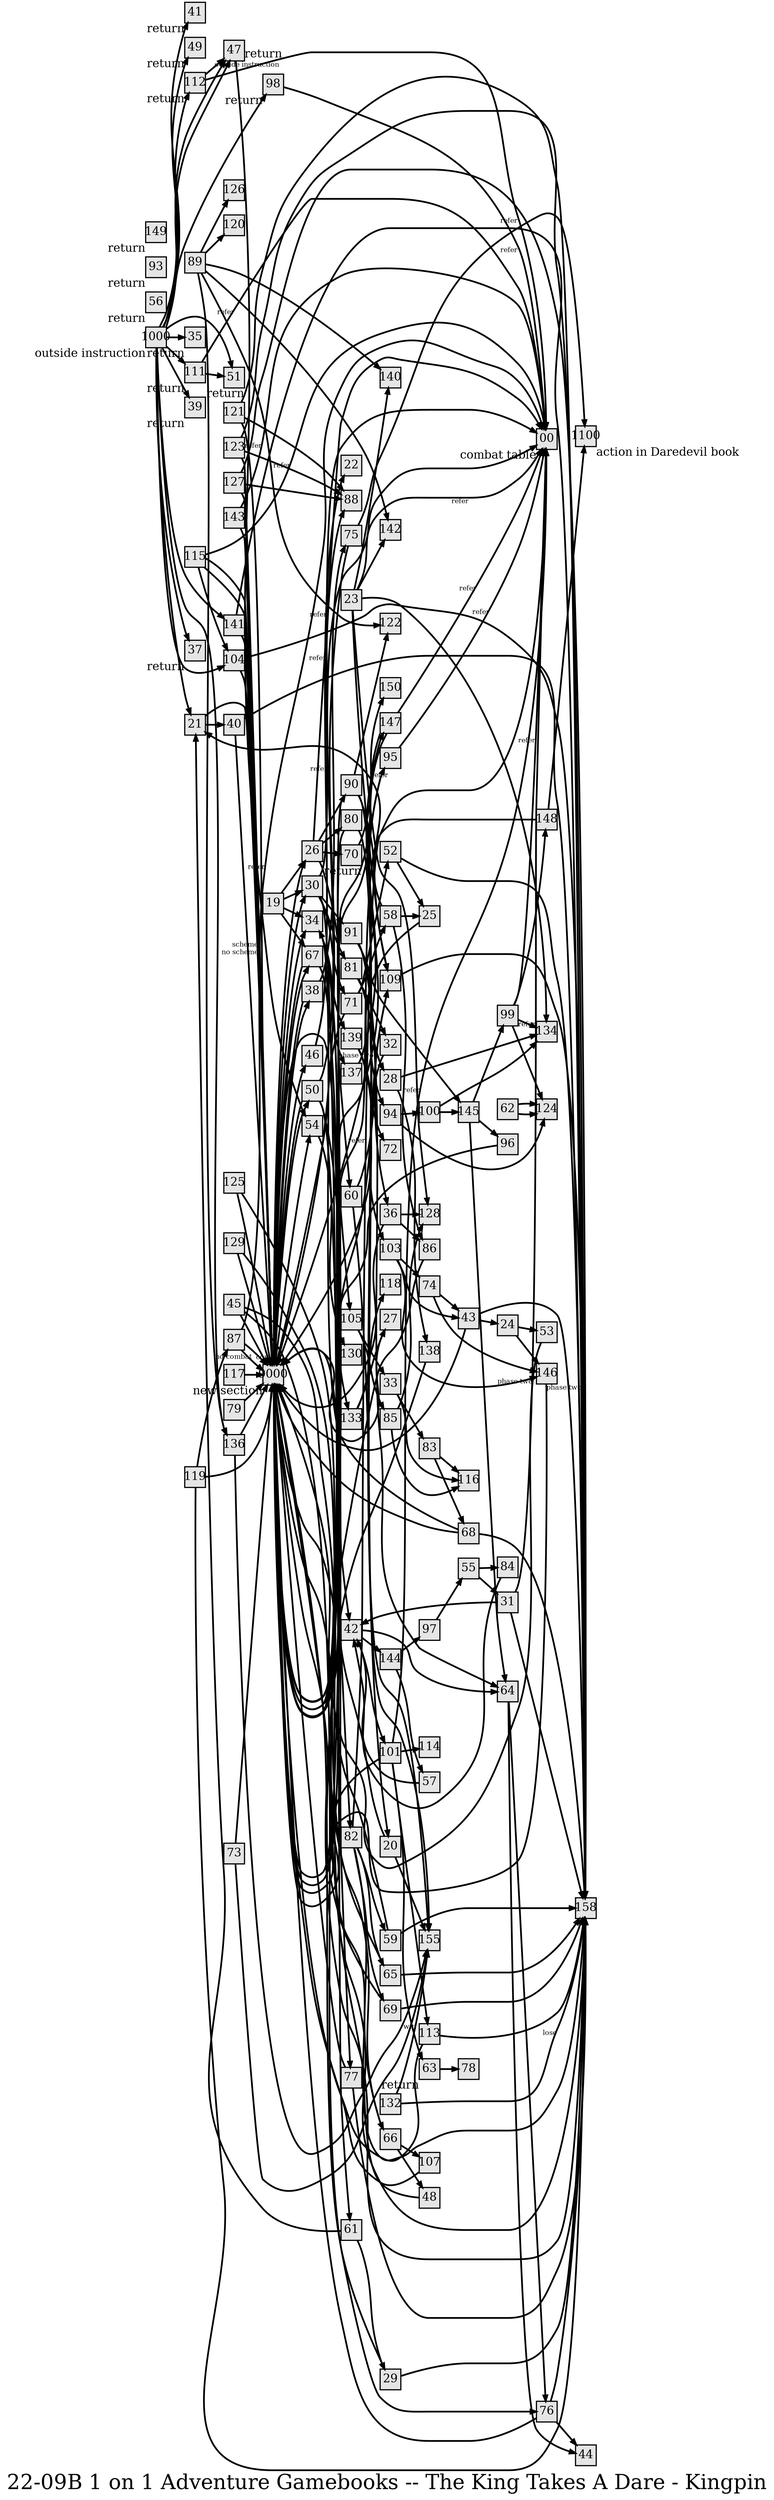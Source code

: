 digraph g{
  graph [ label="22-09B 1 on 1 Adventure Gamebooks -- The King Takes A Dare - Kingpin" rankdir=LR, ordering=out, fontsize=36, nodesep="0.35", ranksep="0.45"];
  node  [shape=rect, penwidth=2, fontsize=20, style=filled, fillcolor=grey90, margin="0,0", labelfloat=true, regular=true, fixedsize=true];
  edge  [labelfloat=true, penwidth=3, fontsize=12];
  1000 -> 98;
  1000 -> 21;
  1000 -> 41;
  1000 -> 49;
  1000 -> 112;
  1000 -> 47;
  1000 -> 51;
  1000 -> 47;
  1000 -> 111;
  1000 -> 35;
  1000 -> 39;
  1000 -> 141;
  1000 -> 136;
  1000 -> 37;
  1000 -> 104;
  112 -> 47	[ xlabel="outside instruction" ];
  1000	[ xlabel="outside instruction" ];
  9000	[ xlabel="new section" ];
  9000 -> 26;
  9000 -> 30;
  9000 -> 34;
  9000 -> 67;
  9000 -> 38;
  9000 -> 42;
  9000 -> 46;
  9000 -> 50;
  9000 -> 54;
  19 -> 26;
  19 -> 30;
  19 -> 34;
  19 -> 67;
  20 -> 9000;
  20 -> 155;	// 158
  // daredevil reader 122;
  21 -> 9000;
  21 -> 40;	// 56
  23 -> 00	[ xlabel="refer" ];
  23 -> 142;
  23 -> 134;
  23 -> 128;
  23 -> 109;
  23 -> 140;
  // 106;
  00	[ xlabel="combat table" ];
  24 -> 53;
  24 -> 146;
  25 -> 9000;
  26 -> 00	[ xlabel="refer" ];
  26 -> 90;
  26 -> 80;
  26 -> 70;
  26 -> 60;
  27 -> 9000;
  // 66;
  28 -> 134;
  28 -> 138;
  29 -> 158;	// 155
  29 -> 9000;
  // 151-6;
  30 -> 00	[ xlabel="refer" ];
  30 -> 91;
  30 -> 81;
  30 -> 71;
  30 -> 61;
  31 -> 00	[ xlabel="refer" ];
  31 -> 158;	// 155
  31 -> 42;
  32 -> 9000;
  33 -> 83;
  33 -> 116;
  34 -> 139;
  34 -> 137;
  34 -> 105;
  34 -> 133;
  35	[ xlabel="return" ];
  36 -> 128;
  36 -> 86;	// 134
  36 -> 9000;
  37	[ xlabel="return" ];
  38 -> 75;	// 86
  38 -> 9000;
  39	[ xlabel="return" ];
  40 -> 158;	// 155
  40 -> 9000;	// 151-5
  41	[ xlabel="return" ];
  42 -> 64;	// 25
  42 -> 144;	// 29
  42 -> 101;	// 33
  // 37;
  // 41;
  // 144;
  // 47;
  // 101;
  43 -> 158;	// 155
  43 -> 24;	// 151-15
  43 -> 9000;
  45 -> 158;	// 155
  45 -> 76;	// 151-20
  45 -> 9000;
  46 -> 22;
  46 -> 88;
  47	[ xlabel="return" ];
  47 -> 54;
  48 -> 9000;	// 61
  49	[ xlabel="return" ];
  50 -> 00	[ xlabel="refer" ];
  50 -> 82;
  50 -> 66;
  50 -> 9000;
  51	[ xlabel="return" ];
  52 -> 158;	// 155
  52 -> 25;
  53 -> 9000	[ xlabel="phase two" ];	// 151-16
  54 -> 130;	// 130
  55 -> 84;
  55 -> 31;
  56	[ xlabel="return" ];
  57 -> 42;
  58 -> 25;
  58 -> 21;
  58 -> 86;
  59 -> 158;	// 155
  59 -> 9000;
  60 -> 109;
  60 -> 20;
  61 -> 21;
  61 -> 29;
  62 -> 124;
  62 -> 124;
  63	[ xlabel="return" ];	// 93
  63 -> 78;
  64 -> 76;	// 151-17
  64 -> 44;
  65 -> 158;	// 155
  65 -> 9000;	// 151-24
  66 -> 107;
  66 -> 48;
  67 -> 77;
  67 -> 9000;
  68 -> 158;	// 155
  68 -> 34;	// 151-11
  68 -> 9000;
  69 -> 158;	// 155
  69 -> 9000;	// 151-25
  70 -> 150	[ xlabel="refer" ];	// daredevil encounter 19
  70	[ xlabel="return" ];
  71 -> 52;
  71 -> 58;
  71 -> 9000;
  73 -> 9000;	// 71
  73 -> 155;	// 71->158
  74 -> 43;
  74 -> 146;
  75 -> 1100;	// 151-19
  75 -> 9000;
  1100	[ xlabel="action in Daredevil book" ];
  76;	// 151-18
  76 -> 158;	// 155
  76 -> 44;
  76 -> 9000;
  77;	// 151-9
  77 -> 158;	// 155
  77 -> 9000;
  79 -> 9000;
  80;	// 151-122
  80 -> 155;	// 158
  80 -> 9000;	// can't use Hand option
  81 -> 36;
  81 -> 32;
  81 -> 28;
  82 -> 00	[ xlabel="refer" ];
  82 -> 59;
  82 -> 65;
  82 -> 69;
  82 -> 66;
  83 -> 116;
  83 -> 68;
  84 -> 42;
  85 -> 128;
  85 -> 116;
  86 -> 9000;	// 60
  87 -> 00	[ xlabel="refer" ];
  87 -> 9000	[ xlabel="no combat" ];
  87 -> 9000	[ xlabel="combat" ];	// 151-10
  89 -> 140;
  89 -> 122;
  89 -> 142;
  89 -> 120;
  89 -> 136;
  89 -> 126;
  90 -> 109;
  90 -> 122;
  90 -> 155;	// 158
  90 -> 9000;	// can't use Hand option
  91 -> 145;
  91 -> 28;
  91 -> 94;
  91 -> 64;
  93	[ xlabel="return" ];	// "Note from author: only two ways to get here...mistake...very special circumstance..."
  94 -> 100;
  94 -> 124;
  95 -> 00	[ xlabel="refer" ];
  95;	// 90
  95 -> 9000;
  96 -> 9000;
  97 -> 55;
  98 -> 00	[ xlabel="refer" ];
  98	[ xlabel="return" ];
  99 -> 00	[ xlabel="refer" ];
  99 -> 148;
  99 -> 134;
  99 -> 124;
  100 -> 134;
  100 -> 145;
  101 -> 00	[ xlabel="refer" ];
  101 -> 114;
  101 -> 113;
  101 -> 63;
  101 -> 9000;
  103 -> 74;
  103 -> 43;
  103 -> 146;
  104;	// 151-21
  104 -> 158;	// 155
  104 -> 9000;
  105 -> 33;
  105 -> 85;
  107 -> 9000;	// 120
  109;	// 151-1
  109 -> 9000;	// can't use Hand option
  109 -> 158;	// 155
  111 -> 00	[ xlabel="refer" ];
  111 -> 51;
  111	[ xlabel="return" ];
  112 -> 00	[ xlabel="refer" ];
  112	[ xlabel="return" ];
  113;	// 151-22
  113 -> 158;	// 155
  113 -> 9000;
  115 -> 9000	[ xlabel="no scheme" ];
  115 -> 00	[ xlabel="refer" ];
  115 -> 9000	[ xlabel="scheme" ];	// 148
  115 -> 104;
  117 -> 9000;	// 52/32
  119 -> 87;
  // 151-10;
  119 -> 9000;
  119 -> 158;	// 155
  121;	// 151-2
  121 -> 158;	// 155
  121 -> 88;
  121 -> 9000;
  123;	// 151-3
  123 -> 158;	// 155
  123 -> 88;
  123 -> 9000;
  125;	// 151-9
  125 -> 158;	// 155
  125 -> 9000;
  127;	// 151-4
  127 -> 158;	// 155
  127 -> 88;
  127 -> 9000;
  129;	// 151-12
  129 -> 158;	// 155
  129 -> 9000;
  132 -> 155	[ xlabel="win" ];
  132 -> 158	[ xlabel="lose" ];
  133 -> 118;
  133 -> 27;
  136;	// 114
  136 -> 9000;
  136 -> 155;	// 158
  137 -> 147;
  137 -> 95;
  138 -> 9000;
  139 -> 72;
  139 -> 103;
  141;	// 151-13
  141 -> 158;	// 155
  141 -> 9000;
  143 -> 00	[ xlabel="refer" ];
  // 106;
  143 -> 9000;	// tell Daredevil reader of the closing of that operation
  
  144 -> 97;
  144 -> 57;
  145 -> 99;
  145 -> 96;
  145 -> 64;
  146 -> 9000	[ xlabel="phase two" ];
  147 -> 00	[ xlabel="refer" ];
  147 -> 9000	[ xlabel="phase two" ];	// 80
  147 -> 9000;
  148 -> 9000;
  148 -> 1100;	// 151-8
  149	[ xlabel="return" ];

}

